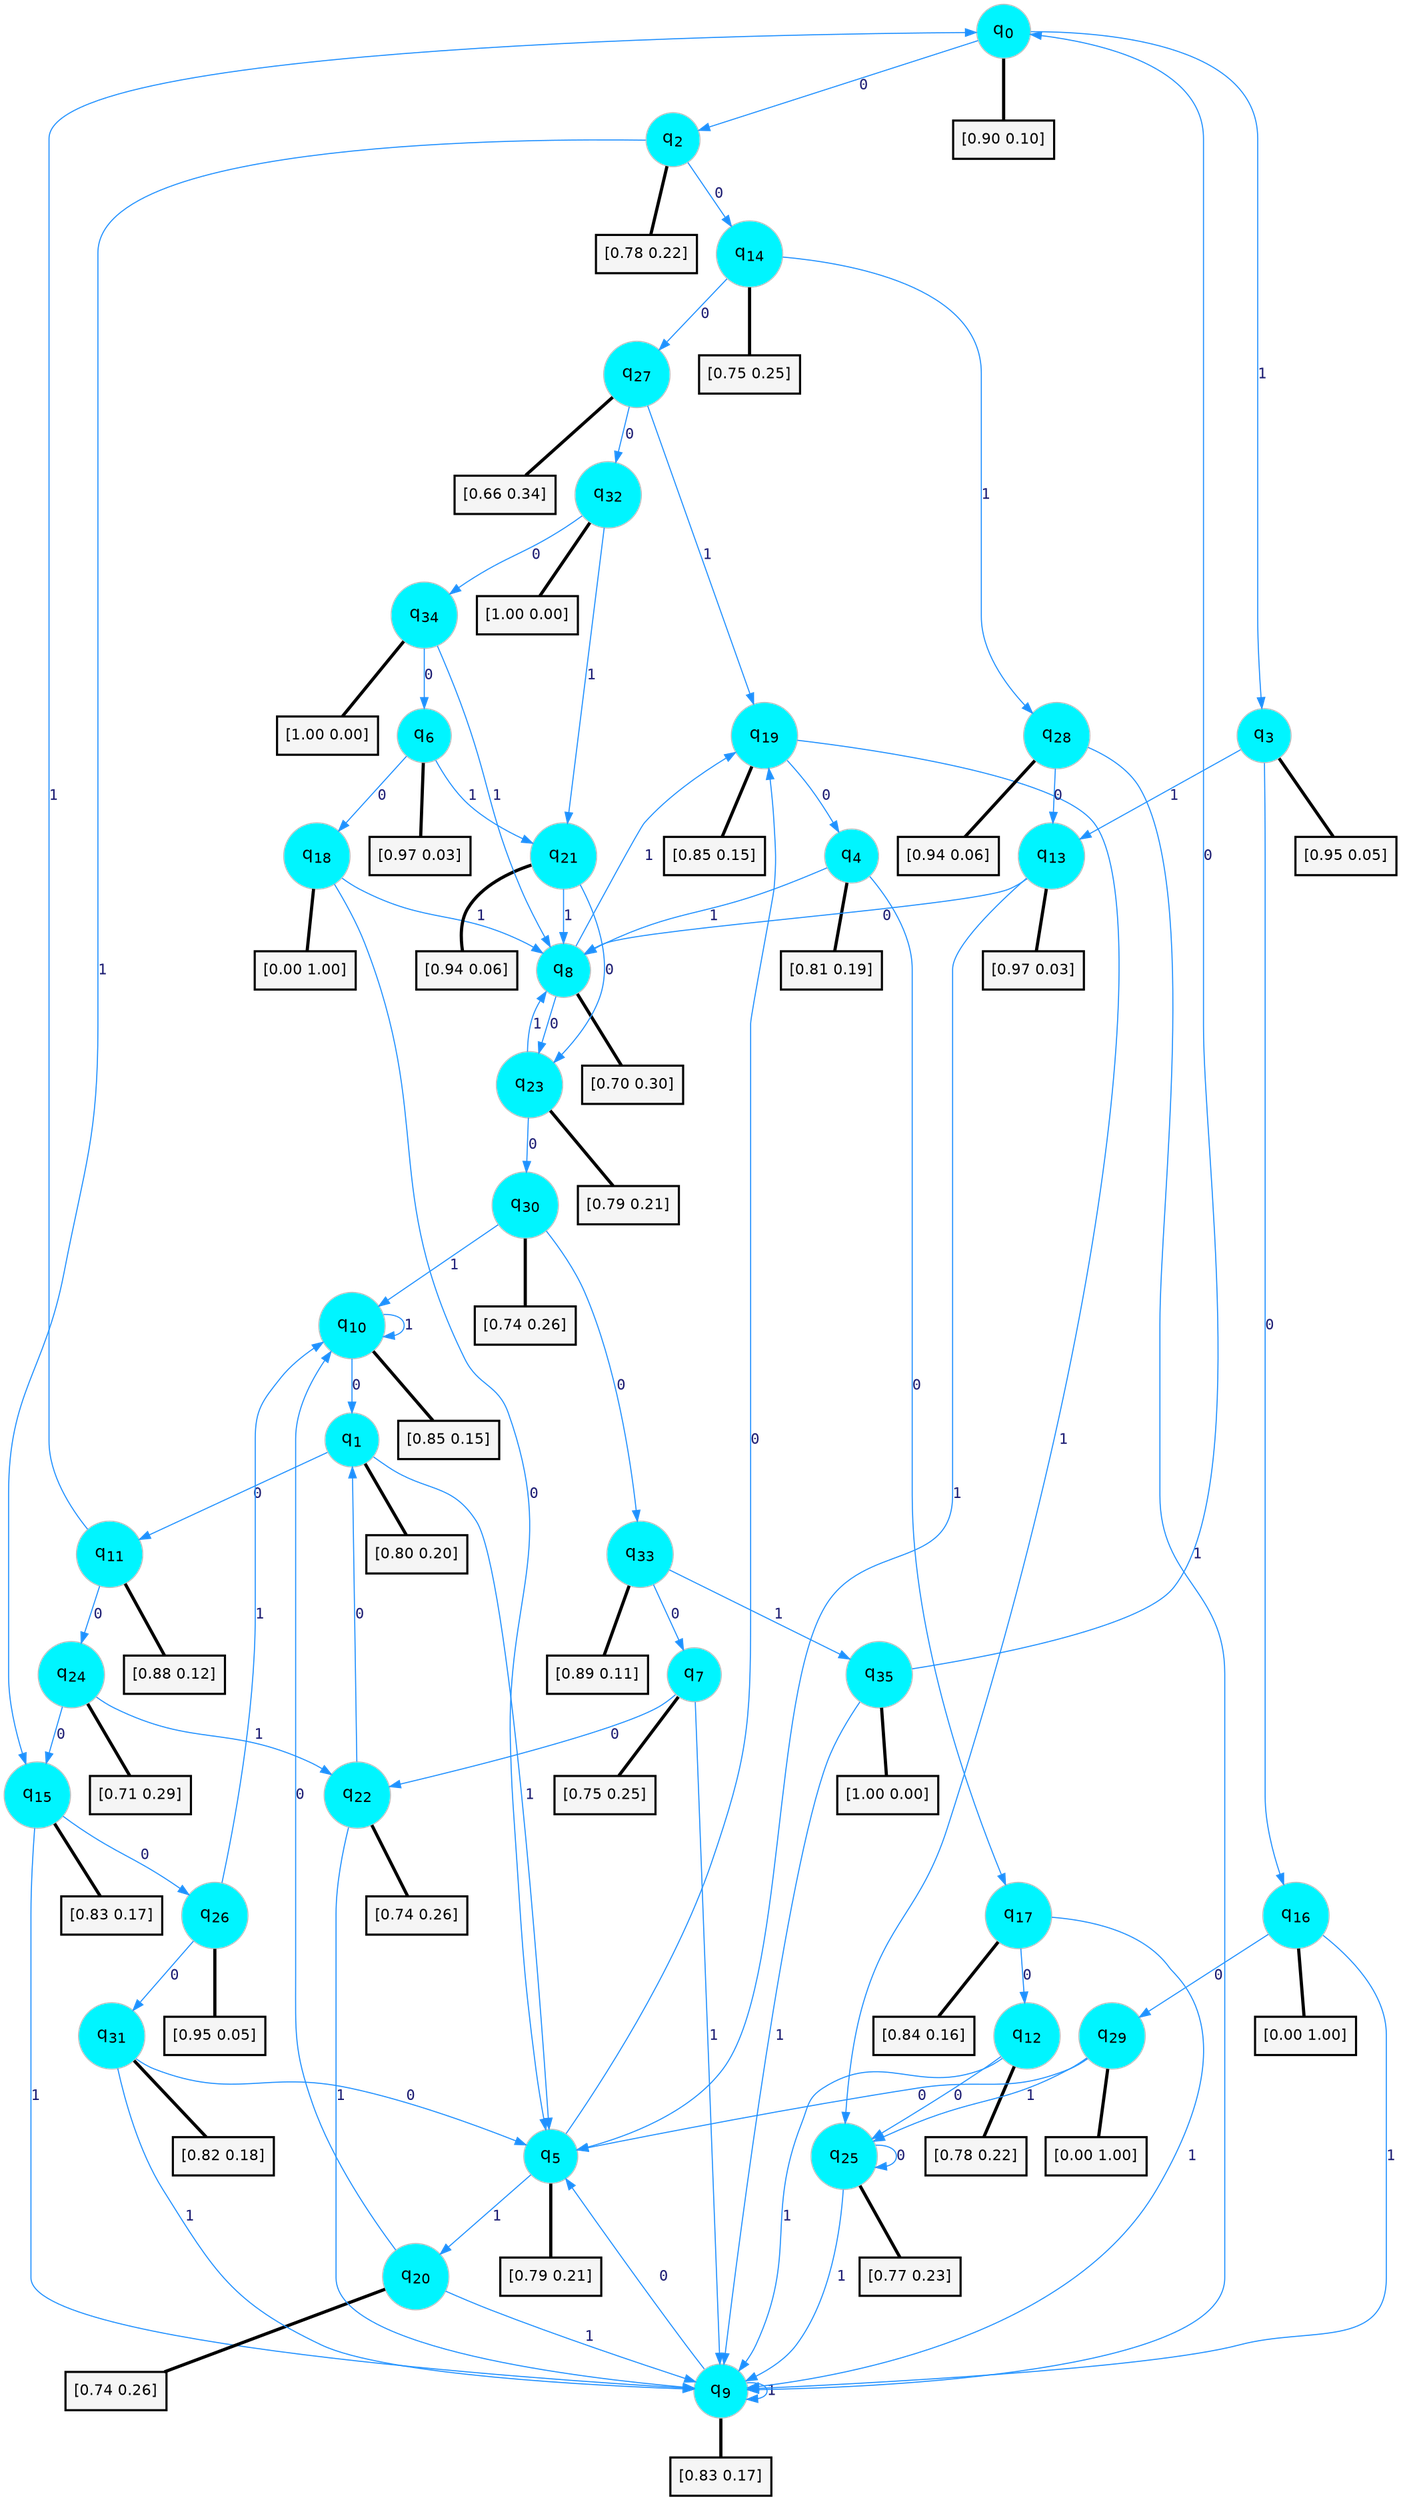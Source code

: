 digraph G {
graph [
bgcolor=transparent, dpi=300, rankdir=TD, size="40,25"];
node [
color=gray, fillcolor=turquoise1, fontcolor=black, fontname=Helvetica, fontsize=16, fontweight=bold, shape=circle, style=filled];
edge [
arrowsize=1, color=dodgerblue1, fontcolor=midnightblue, fontname=courier, fontweight=bold, penwidth=1, style=solid, weight=20];
0[label=<q<SUB>0</SUB>>];
1[label=<q<SUB>1</SUB>>];
2[label=<q<SUB>2</SUB>>];
3[label=<q<SUB>3</SUB>>];
4[label=<q<SUB>4</SUB>>];
5[label=<q<SUB>5</SUB>>];
6[label=<q<SUB>6</SUB>>];
7[label=<q<SUB>7</SUB>>];
8[label=<q<SUB>8</SUB>>];
9[label=<q<SUB>9</SUB>>];
10[label=<q<SUB>10</SUB>>];
11[label=<q<SUB>11</SUB>>];
12[label=<q<SUB>12</SUB>>];
13[label=<q<SUB>13</SUB>>];
14[label=<q<SUB>14</SUB>>];
15[label=<q<SUB>15</SUB>>];
16[label=<q<SUB>16</SUB>>];
17[label=<q<SUB>17</SUB>>];
18[label=<q<SUB>18</SUB>>];
19[label=<q<SUB>19</SUB>>];
20[label=<q<SUB>20</SUB>>];
21[label=<q<SUB>21</SUB>>];
22[label=<q<SUB>22</SUB>>];
23[label=<q<SUB>23</SUB>>];
24[label=<q<SUB>24</SUB>>];
25[label=<q<SUB>25</SUB>>];
26[label=<q<SUB>26</SUB>>];
27[label=<q<SUB>27</SUB>>];
28[label=<q<SUB>28</SUB>>];
29[label=<q<SUB>29</SUB>>];
30[label=<q<SUB>30</SUB>>];
31[label=<q<SUB>31</SUB>>];
32[label=<q<SUB>32</SUB>>];
33[label=<q<SUB>33</SUB>>];
34[label=<q<SUB>34</SUB>>];
35[label=<q<SUB>35</SUB>>];
36[label="[0.90 0.10]", shape=box,fontcolor=black, fontname=Helvetica, fontsize=14, penwidth=2, fillcolor=whitesmoke,color=black];
37[label="[0.80 0.20]", shape=box,fontcolor=black, fontname=Helvetica, fontsize=14, penwidth=2, fillcolor=whitesmoke,color=black];
38[label="[0.78 0.22]", shape=box,fontcolor=black, fontname=Helvetica, fontsize=14, penwidth=2, fillcolor=whitesmoke,color=black];
39[label="[0.95 0.05]", shape=box,fontcolor=black, fontname=Helvetica, fontsize=14, penwidth=2, fillcolor=whitesmoke,color=black];
40[label="[0.81 0.19]", shape=box,fontcolor=black, fontname=Helvetica, fontsize=14, penwidth=2, fillcolor=whitesmoke,color=black];
41[label="[0.79 0.21]", shape=box,fontcolor=black, fontname=Helvetica, fontsize=14, penwidth=2, fillcolor=whitesmoke,color=black];
42[label="[0.97 0.03]", shape=box,fontcolor=black, fontname=Helvetica, fontsize=14, penwidth=2, fillcolor=whitesmoke,color=black];
43[label="[0.75 0.25]", shape=box,fontcolor=black, fontname=Helvetica, fontsize=14, penwidth=2, fillcolor=whitesmoke,color=black];
44[label="[0.70 0.30]", shape=box,fontcolor=black, fontname=Helvetica, fontsize=14, penwidth=2, fillcolor=whitesmoke,color=black];
45[label="[0.83 0.17]", shape=box,fontcolor=black, fontname=Helvetica, fontsize=14, penwidth=2, fillcolor=whitesmoke,color=black];
46[label="[0.85 0.15]", shape=box,fontcolor=black, fontname=Helvetica, fontsize=14, penwidth=2, fillcolor=whitesmoke,color=black];
47[label="[0.88 0.12]", shape=box,fontcolor=black, fontname=Helvetica, fontsize=14, penwidth=2, fillcolor=whitesmoke,color=black];
48[label="[0.78 0.22]", shape=box,fontcolor=black, fontname=Helvetica, fontsize=14, penwidth=2, fillcolor=whitesmoke,color=black];
49[label="[0.97 0.03]", shape=box,fontcolor=black, fontname=Helvetica, fontsize=14, penwidth=2, fillcolor=whitesmoke,color=black];
50[label="[0.75 0.25]", shape=box,fontcolor=black, fontname=Helvetica, fontsize=14, penwidth=2, fillcolor=whitesmoke,color=black];
51[label="[0.83 0.17]", shape=box,fontcolor=black, fontname=Helvetica, fontsize=14, penwidth=2, fillcolor=whitesmoke,color=black];
52[label="[0.00 1.00]", shape=box,fontcolor=black, fontname=Helvetica, fontsize=14, penwidth=2, fillcolor=whitesmoke,color=black];
53[label="[0.84 0.16]", shape=box,fontcolor=black, fontname=Helvetica, fontsize=14, penwidth=2, fillcolor=whitesmoke,color=black];
54[label="[0.00 1.00]", shape=box,fontcolor=black, fontname=Helvetica, fontsize=14, penwidth=2, fillcolor=whitesmoke,color=black];
55[label="[0.85 0.15]", shape=box,fontcolor=black, fontname=Helvetica, fontsize=14, penwidth=2, fillcolor=whitesmoke,color=black];
56[label="[0.74 0.26]", shape=box,fontcolor=black, fontname=Helvetica, fontsize=14, penwidth=2, fillcolor=whitesmoke,color=black];
57[label="[0.94 0.06]", shape=box,fontcolor=black, fontname=Helvetica, fontsize=14, penwidth=2, fillcolor=whitesmoke,color=black];
58[label="[0.74 0.26]", shape=box,fontcolor=black, fontname=Helvetica, fontsize=14, penwidth=2, fillcolor=whitesmoke,color=black];
59[label="[0.79 0.21]", shape=box,fontcolor=black, fontname=Helvetica, fontsize=14, penwidth=2, fillcolor=whitesmoke,color=black];
60[label="[0.71 0.29]", shape=box,fontcolor=black, fontname=Helvetica, fontsize=14, penwidth=2, fillcolor=whitesmoke,color=black];
61[label="[0.77 0.23]", shape=box,fontcolor=black, fontname=Helvetica, fontsize=14, penwidth=2, fillcolor=whitesmoke,color=black];
62[label="[0.95 0.05]", shape=box,fontcolor=black, fontname=Helvetica, fontsize=14, penwidth=2, fillcolor=whitesmoke,color=black];
63[label="[0.66 0.34]", shape=box,fontcolor=black, fontname=Helvetica, fontsize=14, penwidth=2, fillcolor=whitesmoke,color=black];
64[label="[0.94 0.06]", shape=box,fontcolor=black, fontname=Helvetica, fontsize=14, penwidth=2, fillcolor=whitesmoke,color=black];
65[label="[0.00 1.00]", shape=box,fontcolor=black, fontname=Helvetica, fontsize=14, penwidth=2, fillcolor=whitesmoke,color=black];
66[label="[0.74 0.26]", shape=box,fontcolor=black, fontname=Helvetica, fontsize=14, penwidth=2, fillcolor=whitesmoke,color=black];
67[label="[0.82 0.18]", shape=box,fontcolor=black, fontname=Helvetica, fontsize=14, penwidth=2, fillcolor=whitesmoke,color=black];
68[label="[1.00 0.00]", shape=box,fontcolor=black, fontname=Helvetica, fontsize=14, penwidth=2, fillcolor=whitesmoke,color=black];
69[label="[0.89 0.11]", shape=box,fontcolor=black, fontname=Helvetica, fontsize=14, penwidth=2, fillcolor=whitesmoke,color=black];
70[label="[1.00 0.00]", shape=box,fontcolor=black, fontname=Helvetica, fontsize=14, penwidth=2, fillcolor=whitesmoke,color=black];
71[label="[1.00 0.00]", shape=box,fontcolor=black, fontname=Helvetica, fontsize=14, penwidth=2, fillcolor=whitesmoke,color=black];
0->2 [label=0];
0->3 [label=1];
0->36 [arrowhead=none, penwidth=3,color=black];
1->11 [label=0];
1->5 [label=1];
1->37 [arrowhead=none, penwidth=3,color=black];
2->14 [label=0];
2->15 [label=1];
2->38 [arrowhead=none, penwidth=3,color=black];
3->16 [label=0];
3->13 [label=1];
3->39 [arrowhead=none, penwidth=3,color=black];
4->17 [label=0];
4->8 [label=1];
4->40 [arrowhead=none, penwidth=3,color=black];
5->19 [label=0];
5->20 [label=1];
5->41 [arrowhead=none, penwidth=3,color=black];
6->18 [label=0];
6->21 [label=1];
6->42 [arrowhead=none, penwidth=3,color=black];
7->22 [label=0];
7->9 [label=1];
7->43 [arrowhead=none, penwidth=3,color=black];
8->23 [label=0];
8->19 [label=1];
8->44 [arrowhead=none, penwidth=3,color=black];
9->5 [label=0];
9->9 [label=1];
9->45 [arrowhead=none, penwidth=3,color=black];
10->1 [label=0];
10->10 [label=1];
10->46 [arrowhead=none, penwidth=3,color=black];
11->24 [label=0];
11->0 [label=1];
11->47 [arrowhead=none, penwidth=3,color=black];
12->25 [label=0];
12->9 [label=1];
12->48 [arrowhead=none, penwidth=3,color=black];
13->8 [label=0];
13->5 [label=1];
13->49 [arrowhead=none, penwidth=3,color=black];
14->27 [label=0];
14->28 [label=1];
14->50 [arrowhead=none, penwidth=3,color=black];
15->26 [label=0];
15->9 [label=1];
15->51 [arrowhead=none, penwidth=3,color=black];
16->29 [label=0];
16->9 [label=1];
16->52 [arrowhead=none, penwidth=3,color=black];
17->12 [label=0];
17->9 [label=1];
17->53 [arrowhead=none, penwidth=3,color=black];
18->5 [label=0];
18->8 [label=1];
18->54 [arrowhead=none, penwidth=3,color=black];
19->4 [label=0];
19->25 [label=1];
19->55 [arrowhead=none, penwidth=3,color=black];
20->10 [label=0];
20->9 [label=1];
20->56 [arrowhead=none, penwidth=3,color=black];
21->23 [label=0];
21->8 [label=1];
21->57 [arrowhead=none, penwidth=3,color=black];
22->1 [label=0];
22->9 [label=1];
22->58 [arrowhead=none, penwidth=3,color=black];
23->30 [label=0];
23->8 [label=1];
23->59 [arrowhead=none, penwidth=3,color=black];
24->15 [label=0];
24->22 [label=1];
24->60 [arrowhead=none, penwidth=3,color=black];
25->25 [label=0];
25->9 [label=1];
25->61 [arrowhead=none, penwidth=3,color=black];
26->31 [label=0];
26->10 [label=1];
26->62 [arrowhead=none, penwidth=3,color=black];
27->32 [label=0];
27->19 [label=1];
27->63 [arrowhead=none, penwidth=3,color=black];
28->13 [label=0];
28->9 [label=1];
28->64 [arrowhead=none, penwidth=3,color=black];
29->5 [label=0];
29->25 [label=1];
29->65 [arrowhead=none, penwidth=3,color=black];
30->33 [label=0];
30->10 [label=1];
30->66 [arrowhead=none, penwidth=3,color=black];
31->5 [label=0];
31->9 [label=1];
31->67 [arrowhead=none, penwidth=3,color=black];
32->34 [label=0];
32->21 [label=1];
32->68 [arrowhead=none, penwidth=3,color=black];
33->7 [label=0];
33->35 [label=1];
33->69 [arrowhead=none, penwidth=3,color=black];
34->6 [label=0];
34->8 [label=1];
34->70 [arrowhead=none, penwidth=3,color=black];
35->0 [label=0];
35->9 [label=1];
35->71 [arrowhead=none, penwidth=3,color=black];
}
